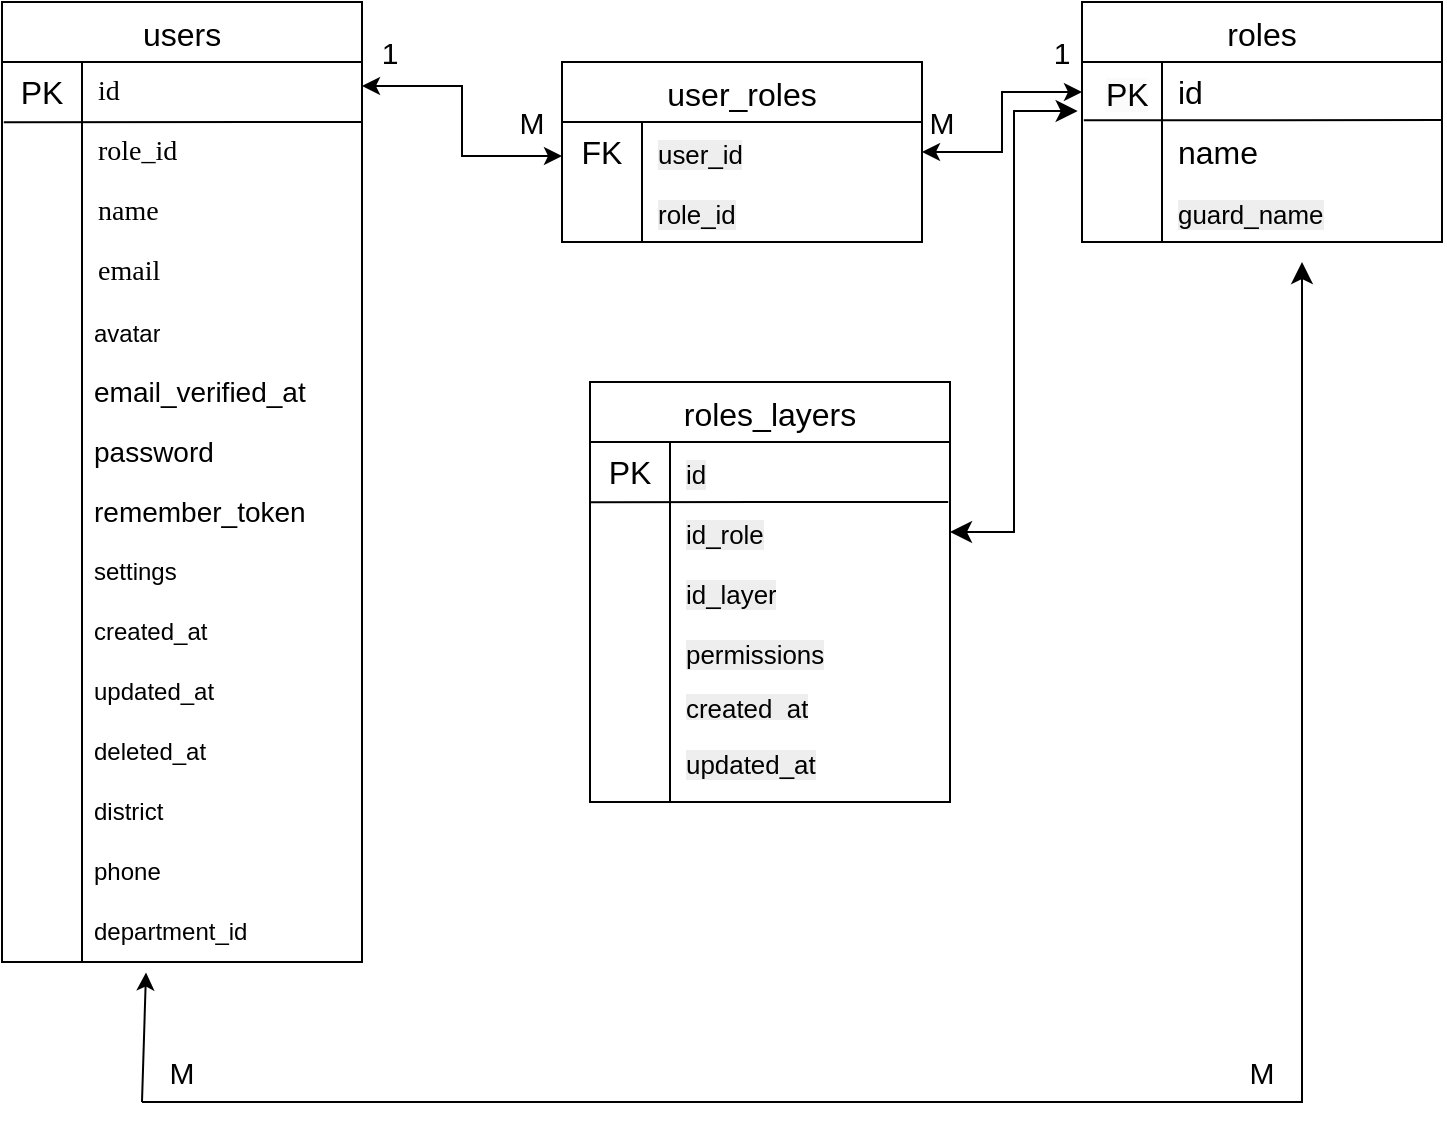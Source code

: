 <mxfile version="24.7.7">
  <diagram name="Страница — 1" id="FsbYjuPGpKGKxVO2yZ1j">
    <mxGraphModel dx="1217" dy="820" grid="1" gridSize="10" guides="1" tooltips="1" connect="1" arrows="1" fold="1" page="1" pageScale="1" pageWidth="827" pageHeight="1169" math="0" shadow="0">
      <root>
        <mxCell id="0" />
        <mxCell id="1" parent="0" />
        <mxCell id="0eS5o4qL9L04yY5VfjOq-129" value="" style="group;fontSize=14;" vertex="1" connectable="0" parent="1">
          <mxGeometry x="30" y="50" width="180" height="480" as="geometry" />
        </mxCell>
        <mxCell id="0eS5o4qL9L04yY5VfjOq-54" value="email_verified_at" style="text;strokeColor=none;fillColor=none;align=left;verticalAlign=middle;spacingLeft=4;spacingRight=4;overflow=hidden;points=[[0,0.5],[1,0.5]];portConstraint=eastwest;rotatable=0;whiteSpace=wrap;html=1;strokeWidth=1;fontSize=14;" vertex="1" parent="0eS5o4qL9L04yY5VfjOq-129">
          <mxGeometry x="40" y="180" width="140" height="30" as="geometry" />
        </mxCell>
        <mxCell id="0eS5o4qL9L04yY5VfjOq-55" value="password" style="text;strokeColor=none;fillColor=none;align=left;verticalAlign=middle;spacingLeft=4;spacingRight=4;overflow=hidden;points=[[0,0.5],[1,0.5]];portConstraint=eastwest;rotatable=0;whiteSpace=wrap;html=1;strokeWidth=1;fontSize=14;" vertex="1" parent="0eS5o4qL9L04yY5VfjOq-129">
          <mxGeometry x="40" y="210" width="140" height="30" as="geometry" />
        </mxCell>
        <mxCell id="0eS5o4qL9L04yY5VfjOq-56" value="remember_token&lt;span style=&quot;white-space: pre; font-size: 14px;&quot;&gt;&#x9;&lt;/span&gt;" style="text;strokeColor=none;fillColor=none;align=left;verticalAlign=middle;spacingLeft=4;spacingRight=4;overflow=hidden;points=[[0,0.5],[1,0.5]];portConstraint=eastwest;rotatable=0;whiteSpace=wrap;html=1;strokeWidth=1;fontSize=14;" vertex="1" parent="0eS5o4qL9L04yY5VfjOq-129">
          <mxGeometry x="40" y="240" width="140" height="30" as="geometry" />
        </mxCell>
        <mxCell id="0eS5o4qL9L04yY5VfjOq-122" value="settings&lt;span style=&quot;white-space:pre&quot;&gt;&#x9;&lt;/span&gt;" style="text;strokeColor=none;fillColor=none;align=left;verticalAlign=middle;spacingLeft=4;spacingRight=4;overflow=hidden;points=[[0,0.5],[1,0.5]];portConstraint=eastwest;rotatable=0;whiteSpace=wrap;html=1;" vertex="1" parent="0eS5o4qL9L04yY5VfjOq-129">
          <mxGeometry x="40" y="270" width="140" height="30" as="geometry" />
        </mxCell>
        <mxCell id="0eS5o4qL9L04yY5VfjOq-123" value="created_at" style="text;strokeColor=none;fillColor=none;align=left;verticalAlign=middle;spacingLeft=4;spacingRight=4;overflow=hidden;points=[[0,0.5],[1,0.5]];portConstraint=eastwest;rotatable=0;whiteSpace=wrap;html=1;" vertex="1" parent="0eS5o4qL9L04yY5VfjOq-129">
          <mxGeometry x="40" y="300" width="140" height="30" as="geometry" />
        </mxCell>
        <mxCell id="0eS5o4qL9L04yY5VfjOq-124" value="updated_at&lt;span style=&quot;white-space:pre&quot;&gt;&#x9;&lt;/span&gt;" style="text;strokeColor=none;fillColor=none;align=left;verticalAlign=middle;spacingLeft=4;spacingRight=4;overflow=hidden;points=[[0,0.5],[1,0.5]];portConstraint=eastwest;rotatable=0;whiteSpace=wrap;html=1;" vertex="1" parent="0eS5o4qL9L04yY5VfjOq-129">
          <mxGeometry x="40" y="330" width="140" height="30" as="geometry" />
        </mxCell>
        <mxCell id="0eS5o4qL9L04yY5VfjOq-125" value="deleted_at" style="text;strokeColor=none;fillColor=none;align=left;verticalAlign=middle;spacingLeft=4;spacingRight=4;overflow=hidden;points=[[0,0.5],[1,0.5]];portConstraint=eastwest;rotatable=0;whiteSpace=wrap;html=1;" vertex="1" parent="0eS5o4qL9L04yY5VfjOq-129">
          <mxGeometry x="40" y="360" width="140" height="30" as="geometry" />
        </mxCell>
        <mxCell id="0eS5o4qL9L04yY5VfjOq-126" value="district" style="text;strokeColor=none;fillColor=none;align=left;verticalAlign=middle;spacingLeft=4;spacingRight=4;overflow=hidden;points=[[0,0.5],[1,0.5]];portConstraint=eastwest;rotatable=0;whiteSpace=wrap;html=1;" vertex="1" parent="0eS5o4qL9L04yY5VfjOq-129">
          <mxGeometry x="40" y="390" width="140" height="30" as="geometry" />
        </mxCell>
        <mxCell id="0eS5o4qL9L04yY5VfjOq-127" value="phone" style="text;strokeColor=none;fillColor=none;align=left;verticalAlign=middle;spacingLeft=4;spacingRight=4;overflow=hidden;points=[[0,0.5],[1,0.5]];portConstraint=eastwest;rotatable=0;whiteSpace=wrap;html=1;" vertex="1" parent="0eS5o4qL9L04yY5VfjOq-129">
          <mxGeometry x="40" y="420" width="140" height="30" as="geometry" />
        </mxCell>
        <mxCell id="0eS5o4qL9L04yY5VfjOq-128" value="department_id" style="text;strokeColor=none;fillColor=none;align=left;verticalAlign=middle;spacingLeft=4;spacingRight=4;overflow=hidden;points=[[0,0.5],[1,0.5]];portConstraint=eastwest;rotatable=0;whiteSpace=wrap;html=1;" vertex="1" parent="0eS5o4qL9L04yY5VfjOq-129">
          <mxGeometry x="40" y="450" width="140" height="30" as="geometry" />
        </mxCell>
        <mxCell id="0eS5o4qL9L04yY5VfjOq-130" value="" style="group" vertex="1" connectable="0" parent="0eS5o4qL9L04yY5VfjOq-129">
          <mxGeometry width="180" height="480" as="geometry" />
        </mxCell>
        <mxCell id="0eS5o4qL9L04yY5VfjOq-22" value="users" style="shape=table;startSize=30;container=1;collapsible=0;childLayout=tableLayout;fixedRows=1;rowLines=0;fontStyle=0;strokeColor=default;fontSize=16;" vertex="1" parent="0eS5o4qL9L04yY5VfjOq-130">
          <mxGeometry width="180" height="480" as="geometry" />
        </mxCell>
        <mxCell id="0eS5o4qL9L04yY5VfjOq-23" value="" style="shape=tableRow;horizontal=0;startSize=0;swimlaneHead=0;swimlaneBody=0;top=0;left=0;bottom=0;right=0;collapsible=0;dropTarget=0;fillColor=none;points=[[0,0.5],[1,0.5]];portConstraint=eastwest;strokeColor=inherit;fontSize=16;" vertex="1" parent="0eS5o4qL9L04yY5VfjOq-22">
          <mxGeometry y="30" width="180" height="30" as="geometry" />
        </mxCell>
        <mxCell id="0eS5o4qL9L04yY5VfjOq-24" value="PK" style="shape=partialRectangle;html=1;whiteSpace=wrap;connectable=0;fillColor=none;top=0;left=0;bottom=0;right=0;overflow=hidden;pointerEvents=1;strokeColor=inherit;fontSize=16;" vertex="1" parent="0eS5o4qL9L04yY5VfjOq-23">
          <mxGeometry width="40" height="30" as="geometry">
            <mxRectangle width="40" height="30" as="alternateBounds" />
          </mxGeometry>
        </mxCell>
        <mxCell id="0eS5o4qL9L04yY5VfjOq-25" value="&lt;span style=&quot;font-size: 14px;&quot;&gt;id&lt;/span&gt;" style="shape=partialRectangle;html=1;whiteSpace=wrap;connectable=0;fillColor=none;top=0;left=0;bottom=0;right=0;align=left;spacingLeft=6;overflow=hidden;strokeColor=inherit;fontSize=14;strokeWidth=1;fontFamily=Times New Roman;labelBackgroundColor=none;fontStyle=0" vertex="1" parent="0eS5o4qL9L04yY5VfjOq-23">
          <mxGeometry x="40" width="140" height="30" as="geometry">
            <mxRectangle width="140" height="30" as="alternateBounds" />
          </mxGeometry>
        </mxCell>
        <mxCell id="0eS5o4qL9L04yY5VfjOq-26" value="" style="shape=tableRow;horizontal=0;startSize=0;swimlaneHead=0;swimlaneBody=0;top=0;left=0;bottom=0;right=0;collapsible=0;dropTarget=0;fillColor=none;points=[[0,0.5],[1,0.5]];portConstraint=eastwest;strokeColor=inherit;fontSize=16;" vertex="1" parent="0eS5o4qL9L04yY5VfjOq-22">
          <mxGeometry y="60" width="180" height="30" as="geometry" />
        </mxCell>
        <mxCell id="0eS5o4qL9L04yY5VfjOq-27" value="" style="shape=partialRectangle;html=1;whiteSpace=wrap;connectable=0;fillColor=none;top=0;left=0;bottom=0;right=0;overflow=hidden;strokeColor=inherit;fontSize=16;" vertex="1" parent="0eS5o4qL9L04yY5VfjOq-26">
          <mxGeometry width="40" height="30" as="geometry">
            <mxRectangle width="40" height="30" as="alternateBounds" />
          </mxGeometry>
        </mxCell>
        <mxCell id="0eS5o4qL9L04yY5VfjOq-28" value="&lt;span style=&quot;font-size: 14px;&quot;&gt;role_id&lt;/span&gt;" style="shape=partialRectangle;html=1;whiteSpace=wrap;connectable=0;fillColor=none;top=0;left=0;bottom=0;right=0;align=left;spacingLeft=6;overflow=hidden;strokeColor=inherit;fontSize=14;strokeWidth=1;fontFamily=Times New Roman;labelBackgroundColor=none;fontStyle=0" vertex="1" parent="0eS5o4qL9L04yY5VfjOq-26">
          <mxGeometry x="40" width="140" height="30" as="geometry">
            <mxRectangle width="140" height="30" as="alternateBounds" />
          </mxGeometry>
        </mxCell>
        <mxCell id="0eS5o4qL9L04yY5VfjOq-29" value="" style="shape=tableRow;horizontal=0;startSize=0;swimlaneHead=0;swimlaneBody=0;top=0;left=0;bottom=0;right=0;collapsible=0;dropTarget=0;fillColor=none;points=[[0,0.5],[1,0.5]];portConstraint=eastwest;strokeColor=inherit;fontSize=16;" vertex="1" parent="0eS5o4qL9L04yY5VfjOq-22">
          <mxGeometry y="90" width="180" height="30" as="geometry" />
        </mxCell>
        <mxCell id="0eS5o4qL9L04yY5VfjOq-30" value="" style="shape=partialRectangle;html=1;whiteSpace=wrap;connectable=0;fillColor=none;top=0;left=0;bottom=0;right=0;overflow=hidden;strokeColor=inherit;fontSize=16;" vertex="1" parent="0eS5o4qL9L04yY5VfjOq-29">
          <mxGeometry width="40" height="30" as="geometry">
            <mxRectangle width="40" height="30" as="alternateBounds" />
          </mxGeometry>
        </mxCell>
        <mxCell id="0eS5o4qL9L04yY5VfjOq-31" value="&lt;span style=&quot;font-size: 14px;&quot;&gt;name&lt;/span&gt;" style="shape=partialRectangle;html=1;whiteSpace=wrap;connectable=0;fillColor=none;top=0;left=0;bottom=0;right=0;align=left;spacingLeft=6;overflow=hidden;strokeColor=inherit;fontSize=14;strokeWidth=1;fontFamily=Times New Roman;labelBackgroundColor=none;fontStyle=0" vertex="1" parent="0eS5o4qL9L04yY5VfjOq-29">
          <mxGeometry x="40" width="140" height="30" as="geometry">
            <mxRectangle width="140" height="30" as="alternateBounds" />
          </mxGeometry>
        </mxCell>
        <mxCell id="0eS5o4qL9L04yY5VfjOq-32" value="" style="shape=tableRow;horizontal=0;startSize=0;swimlaneHead=0;swimlaneBody=0;top=0;left=0;bottom=0;right=0;collapsible=0;dropTarget=0;fillColor=none;points=[[0,0.5],[1,0.5]];portConstraint=eastwest;strokeColor=inherit;fontSize=16;" vertex="1" parent="0eS5o4qL9L04yY5VfjOq-22">
          <mxGeometry y="120" width="180" height="30" as="geometry" />
        </mxCell>
        <mxCell id="0eS5o4qL9L04yY5VfjOq-33" value="" style="shape=partialRectangle;html=1;whiteSpace=wrap;connectable=0;fillColor=none;top=0;left=0;bottom=0;right=0;overflow=hidden;pointerEvents=1;strokeColor=inherit;fontSize=16;" vertex="1" parent="0eS5o4qL9L04yY5VfjOq-32">
          <mxGeometry width="40" height="30" as="geometry">
            <mxRectangle width="40" height="30" as="alternateBounds" />
          </mxGeometry>
        </mxCell>
        <mxCell id="0eS5o4qL9L04yY5VfjOq-34" value="&lt;span style=&quot;font-size: 14px;&quot;&gt;email&lt;/span&gt;" style="shape=partialRectangle;html=1;whiteSpace=wrap;connectable=0;fillColor=none;top=0;left=0;bottom=0;right=0;align=left;spacingLeft=6;overflow=hidden;strokeColor=inherit;fontSize=14;strokeWidth=1;fontFamily=Times New Roman;labelBackgroundColor=none;fontStyle=0" vertex="1" parent="0eS5o4qL9L04yY5VfjOq-32">
          <mxGeometry x="40" width="140" height="30" as="geometry">
            <mxRectangle width="140" height="30" as="alternateBounds" />
          </mxGeometry>
        </mxCell>
        <mxCell id="0eS5o4qL9L04yY5VfjOq-35" value="" style="shape=tableRow;horizontal=0;startSize=0;swimlaneHead=0;swimlaneBody=0;top=0;left=0;bottom=0;right=0;collapsible=0;dropTarget=0;fillColor=none;points=[[0,0.5],[1,0.5]];portConstraint=eastwest;strokeColor=inherit;fontSize=16;" vertex="1" parent="0eS5o4qL9L04yY5VfjOq-22">
          <mxGeometry y="150" width="180" height="30" as="geometry" />
        </mxCell>
        <mxCell id="0eS5o4qL9L04yY5VfjOq-36" value="" style="shape=partialRectangle;html=1;whiteSpace=wrap;connectable=0;fillColor=none;top=0;left=0;bottom=0;right=0;overflow=hidden;strokeColor=inherit;fontSize=16;" vertex="1" parent="0eS5o4qL9L04yY5VfjOq-35">
          <mxGeometry width="40" height="30" as="geometry">
            <mxRectangle width="40" height="30" as="alternateBounds" />
          </mxGeometry>
        </mxCell>
        <mxCell id="0eS5o4qL9L04yY5VfjOq-37" value="" style="shape=partialRectangle;html=1;whiteSpace=wrap;connectable=0;fillColor=none;top=0;left=0;bottom=0;right=0;align=left;spacingLeft=6;overflow=hidden;strokeColor=inherit;fontSize=14;fontFamily=Times New Roman;labelBackgroundColor=none;fontStyle=0" vertex="1" parent="0eS5o4qL9L04yY5VfjOq-35">
          <mxGeometry x="40" width="140" height="30" as="geometry">
            <mxRectangle width="140" height="30" as="alternateBounds" />
          </mxGeometry>
        </mxCell>
        <mxCell id="0eS5o4qL9L04yY5VfjOq-38" value="" style="shape=tableRow;horizontal=0;startSize=0;swimlaneHead=0;swimlaneBody=0;top=0;left=0;bottom=0;right=0;collapsible=0;dropTarget=0;fillColor=none;points=[[0,0.5],[1,0.5]];portConstraint=eastwest;strokeColor=inherit;fontSize=12;" vertex="1" parent="0eS5o4qL9L04yY5VfjOq-22">
          <mxGeometry y="180" width="180" height="30" as="geometry" />
        </mxCell>
        <mxCell id="0eS5o4qL9L04yY5VfjOq-39" value="" style="shape=partialRectangle;html=1;whiteSpace=wrap;connectable=0;fillColor=none;top=0;left=0;bottom=0;right=0;overflow=hidden;strokeColor=inherit;fontSize=16;" vertex="1" parent="0eS5o4qL9L04yY5VfjOq-38">
          <mxGeometry width="40" height="30" as="geometry">
            <mxRectangle width="40" height="30" as="alternateBounds" />
          </mxGeometry>
        </mxCell>
        <mxCell id="0eS5o4qL9L04yY5VfjOq-40" value="" style="shape=partialRectangle;html=1;whiteSpace=wrap;connectable=0;fillColor=none;top=0;left=0;bottom=0;right=0;align=left;spacingLeft=6;overflow=hidden;strokeColor=inherit;fontSize=12;fontFamily=Times New Roman;labelBackgroundColor=none;fontStyle=0" vertex="1" parent="0eS5o4qL9L04yY5VfjOq-38">
          <mxGeometry x="40" width="140" height="30" as="geometry">
            <mxRectangle width="140" height="30" as="alternateBounds" />
          </mxGeometry>
        </mxCell>
        <mxCell id="0eS5o4qL9L04yY5VfjOq-41" value="" style="shape=tableRow;horizontal=0;startSize=0;swimlaneHead=0;swimlaneBody=0;top=0;left=0;bottom=0;right=0;collapsible=0;dropTarget=0;fillColor=none;points=[[0,0.5],[1,0.5]];portConstraint=eastwest;strokeColor=inherit;fontSize=16;" vertex="1" parent="0eS5o4qL9L04yY5VfjOq-22">
          <mxGeometry y="210" width="180" height="30" as="geometry" />
        </mxCell>
        <mxCell id="0eS5o4qL9L04yY5VfjOq-42" value="" style="shape=partialRectangle;html=1;whiteSpace=wrap;connectable=0;fillColor=none;top=0;left=0;bottom=0;right=0;overflow=hidden;pointerEvents=1;strokeColor=inherit;fontSize=16;" vertex="1" parent="0eS5o4qL9L04yY5VfjOq-41">
          <mxGeometry width="40" height="30" as="geometry">
            <mxRectangle width="40" height="30" as="alternateBounds" />
          </mxGeometry>
        </mxCell>
        <mxCell id="0eS5o4qL9L04yY5VfjOq-43" value="" style="shape=partialRectangle;html=1;whiteSpace=wrap;connectable=0;fillColor=none;top=0;left=0;bottom=0;right=0;align=left;spacingLeft=6;overflow=hidden;strokeColor=inherit;fontSize=12;fontFamily=Times New Roman;labelBackgroundColor=none;fontStyle=0" vertex="1" parent="0eS5o4qL9L04yY5VfjOq-41">
          <mxGeometry x="40" width="140" height="30" as="geometry">
            <mxRectangle width="140" height="30" as="alternateBounds" />
          </mxGeometry>
        </mxCell>
        <mxCell id="0eS5o4qL9L04yY5VfjOq-44" value="" style="shape=tableRow;horizontal=0;startSize=0;swimlaneHead=0;swimlaneBody=0;top=0;left=0;bottom=0;right=0;collapsible=0;dropTarget=0;fillColor=none;points=[[0,0.5],[1,0.5]];portConstraint=eastwest;strokeColor=inherit;fontSize=12;" vertex="1" parent="0eS5o4qL9L04yY5VfjOq-22">
          <mxGeometry y="240" width="180" height="30" as="geometry" />
        </mxCell>
        <mxCell id="0eS5o4qL9L04yY5VfjOq-45" value="" style="shape=partialRectangle;html=1;whiteSpace=wrap;connectable=0;fillColor=none;top=0;left=0;bottom=0;right=0;overflow=hidden;strokeColor=inherit;fontSize=16;" vertex="1" parent="0eS5o4qL9L04yY5VfjOq-44">
          <mxGeometry width="40" height="30" as="geometry">
            <mxRectangle width="40" height="30" as="alternateBounds" />
          </mxGeometry>
        </mxCell>
        <mxCell id="0eS5o4qL9L04yY5VfjOq-46" value="" style="shape=partialRectangle;html=1;whiteSpace=wrap;connectable=0;fillColor=none;top=0;left=0;bottom=0;right=0;align=left;spacingLeft=6;overflow=hidden;strokeColor=inherit;fontSize=12;fontFamily=Times New Roman;labelBackgroundColor=none;fontStyle=0" vertex="1" parent="0eS5o4qL9L04yY5VfjOq-44">
          <mxGeometry x="40" width="140" height="30" as="geometry">
            <mxRectangle width="140" height="30" as="alternateBounds" />
          </mxGeometry>
        </mxCell>
        <mxCell id="0eS5o4qL9L04yY5VfjOq-47" value="" style="shape=tableRow;horizontal=0;startSize=0;swimlaneHead=0;swimlaneBody=0;top=0;left=0;bottom=0;right=0;collapsible=0;dropTarget=0;fillColor=none;points=[[0,0.5],[1,0.5]];portConstraint=eastwest;strokeColor=inherit;fontSize=16;" vertex="1" parent="0eS5o4qL9L04yY5VfjOq-22">
          <mxGeometry y="270" width="180" height="30" as="geometry" />
        </mxCell>
        <mxCell id="0eS5o4qL9L04yY5VfjOq-48" value="" style="shape=partialRectangle;html=1;whiteSpace=wrap;connectable=0;fillColor=none;top=0;left=0;bottom=0;right=0;overflow=hidden;strokeColor=inherit;fontSize=16;" vertex="1" parent="0eS5o4qL9L04yY5VfjOq-47">
          <mxGeometry width="40" height="30" as="geometry">
            <mxRectangle width="40" height="30" as="alternateBounds" />
          </mxGeometry>
        </mxCell>
        <mxCell id="0eS5o4qL9L04yY5VfjOq-49" value="" style="shape=partialRectangle;html=1;whiteSpace=wrap;connectable=0;fillColor=none;top=0;left=0;bottom=0;right=0;align=left;spacingLeft=6;overflow=hidden;strokeColor=inherit;fontSize=14;fontFamily=Times New Roman;labelBackgroundColor=none;fontStyle=0;horizontal=1;" vertex="1" parent="0eS5o4qL9L04yY5VfjOq-47">
          <mxGeometry x="40" width="140" height="30" as="geometry">
            <mxRectangle width="140" height="30" as="alternateBounds" />
          </mxGeometry>
        </mxCell>
        <mxCell id="0eS5o4qL9L04yY5VfjOq-94" value="" style="shape=tableRow;horizontal=0;startSize=0;swimlaneHead=0;swimlaneBody=0;top=0;left=0;bottom=0;right=0;collapsible=0;dropTarget=0;fillColor=none;points=[[0,0.5],[1,0.5]];portConstraint=eastwest;strokeColor=inherit;fontSize=16;" vertex="1" parent="0eS5o4qL9L04yY5VfjOq-22">
          <mxGeometry y="300" width="180" height="30" as="geometry" />
        </mxCell>
        <mxCell id="0eS5o4qL9L04yY5VfjOq-95" value="" style="shape=partialRectangle;html=1;whiteSpace=wrap;connectable=0;fillColor=none;top=0;left=0;bottom=0;right=0;overflow=hidden;strokeColor=inherit;fontSize=16;" vertex="1" parent="0eS5o4qL9L04yY5VfjOq-94">
          <mxGeometry width="40" height="30" as="geometry">
            <mxRectangle width="40" height="30" as="alternateBounds" />
          </mxGeometry>
        </mxCell>
        <mxCell id="0eS5o4qL9L04yY5VfjOq-96" value="" style="shape=partialRectangle;html=1;whiteSpace=wrap;connectable=0;fillColor=none;top=0;left=0;bottom=0;right=0;align=left;spacingLeft=6;overflow=hidden;strokeColor=inherit;fontSize=14;fontFamily=Times New Roman;labelBackgroundColor=none;fontStyle=0;horizontal=1;" vertex="1" parent="0eS5o4qL9L04yY5VfjOq-94">
          <mxGeometry x="40" width="140" height="30" as="geometry">
            <mxRectangle width="140" height="30" as="alternateBounds" />
          </mxGeometry>
        </mxCell>
        <mxCell id="0eS5o4qL9L04yY5VfjOq-98" value="" style="shape=tableRow;horizontal=0;startSize=0;swimlaneHead=0;swimlaneBody=0;top=0;left=0;bottom=0;right=0;collapsible=0;dropTarget=0;fillColor=none;points=[[0,0.5],[1,0.5]];portConstraint=eastwest;strokeColor=inherit;fontSize=16;" vertex="1" parent="0eS5o4qL9L04yY5VfjOq-22">
          <mxGeometry y="330" width="180" height="30" as="geometry" />
        </mxCell>
        <mxCell id="0eS5o4qL9L04yY5VfjOq-99" value="" style="shape=partialRectangle;html=1;whiteSpace=wrap;connectable=0;fillColor=none;top=0;left=0;bottom=0;right=0;overflow=hidden;strokeColor=inherit;fontSize=16;" vertex="1" parent="0eS5o4qL9L04yY5VfjOq-98">
          <mxGeometry width="40" height="30" as="geometry">
            <mxRectangle width="40" height="30" as="alternateBounds" />
          </mxGeometry>
        </mxCell>
        <mxCell id="0eS5o4qL9L04yY5VfjOq-100" value="" style="shape=partialRectangle;html=1;whiteSpace=wrap;connectable=0;fillColor=none;top=0;left=0;bottom=0;right=0;align=left;spacingLeft=6;overflow=hidden;strokeColor=inherit;fontSize=14;fontFamily=Times New Roman;labelBackgroundColor=none;fontStyle=0;horizontal=1;" vertex="1" parent="0eS5o4qL9L04yY5VfjOq-98">
          <mxGeometry x="40" width="140" height="30" as="geometry">
            <mxRectangle width="140" height="30" as="alternateBounds" />
          </mxGeometry>
        </mxCell>
        <mxCell id="0eS5o4qL9L04yY5VfjOq-102" value="" style="shape=tableRow;horizontal=0;startSize=0;swimlaneHead=0;swimlaneBody=0;top=0;left=0;bottom=0;right=0;collapsible=0;dropTarget=0;fillColor=none;points=[[0,0.5],[1,0.5]];portConstraint=eastwest;strokeColor=inherit;fontSize=16;" vertex="1" parent="0eS5o4qL9L04yY5VfjOq-22">
          <mxGeometry y="360" width="180" height="30" as="geometry" />
        </mxCell>
        <mxCell id="0eS5o4qL9L04yY5VfjOq-103" value="" style="shape=partialRectangle;html=1;whiteSpace=wrap;connectable=0;fillColor=none;top=0;left=0;bottom=0;right=0;overflow=hidden;strokeColor=inherit;fontSize=16;" vertex="1" parent="0eS5o4qL9L04yY5VfjOq-102">
          <mxGeometry width="40" height="30" as="geometry">
            <mxRectangle width="40" height="30" as="alternateBounds" />
          </mxGeometry>
        </mxCell>
        <mxCell id="0eS5o4qL9L04yY5VfjOq-104" value="" style="shape=partialRectangle;html=1;whiteSpace=wrap;connectable=0;fillColor=none;top=0;left=0;bottom=0;right=0;align=left;spacingLeft=6;overflow=hidden;strokeColor=inherit;fontSize=14;fontFamily=Times New Roman;labelBackgroundColor=none;fontStyle=0;horizontal=1;" vertex="1" parent="0eS5o4qL9L04yY5VfjOq-102">
          <mxGeometry x="40" width="140" height="30" as="geometry">
            <mxRectangle width="140" height="30" as="alternateBounds" />
          </mxGeometry>
        </mxCell>
        <mxCell id="0eS5o4qL9L04yY5VfjOq-106" value="" style="shape=tableRow;horizontal=0;startSize=0;swimlaneHead=0;swimlaneBody=0;top=0;left=0;bottom=0;right=0;collapsible=0;dropTarget=0;fillColor=none;points=[[0,0.5],[1,0.5]];portConstraint=eastwest;strokeColor=inherit;fontSize=16;" vertex="1" parent="0eS5o4qL9L04yY5VfjOq-22">
          <mxGeometry y="390" width="180" height="30" as="geometry" />
        </mxCell>
        <mxCell id="0eS5o4qL9L04yY5VfjOq-107" value="" style="shape=partialRectangle;html=1;whiteSpace=wrap;connectable=0;fillColor=none;top=0;left=0;bottom=0;right=0;overflow=hidden;strokeColor=inherit;fontSize=16;" vertex="1" parent="0eS5o4qL9L04yY5VfjOq-106">
          <mxGeometry width="40" height="30" as="geometry">
            <mxRectangle width="40" height="30" as="alternateBounds" />
          </mxGeometry>
        </mxCell>
        <mxCell id="0eS5o4qL9L04yY5VfjOq-108" value="" style="shape=partialRectangle;html=1;whiteSpace=wrap;connectable=0;fillColor=none;top=0;left=0;bottom=0;right=0;align=left;spacingLeft=6;overflow=hidden;strokeColor=inherit;fontSize=14;fontFamily=Times New Roman;labelBackgroundColor=none;fontStyle=0;horizontal=1;" vertex="1" parent="0eS5o4qL9L04yY5VfjOq-106">
          <mxGeometry x="40" width="140" height="30" as="geometry">
            <mxRectangle width="140" height="30" as="alternateBounds" />
          </mxGeometry>
        </mxCell>
        <mxCell id="0eS5o4qL9L04yY5VfjOq-110" value="" style="shape=tableRow;horizontal=0;startSize=0;swimlaneHead=0;swimlaneBody=0;top=0;left=0;bottom=0;right=0;collapsible=0;dropTarget=0;fillColor=none;points=[[0,0.5],[1,0.5]];portConstraint=eastwest;strokeColor=inherit;fontSize=16;" vertex="1" parent="0eS5o4qL9L04yY5VfjOq-22">
          <mxGeometry y="420" width="180" height="30" as="geometry" />
        </mxCell>
        <mxCell id="0eS5o4qL9L04yY5VfjOq-111" value="" style="shape=partialRectangle;html=1;whiteSpace=wrap;connectable=0;fillColor=none;top=0;left=0;bottom=0;right=0;overflow=hidden;strokeColor=inherit;fontSize=16;" vertex="1" parent="0eS5o4qL9L04yY5VfjOq-110">
          <mxGeometry width="40" height="30" as="geometry">
            <mxRectangle width="40" height="30" as="alternateBounds" />
          </mxGeometry>
        </mxCell>
        <mxCell id="0eS5o4qL9L04yY5VfjOq-112" value="" style="shape=partialRectangle;html=1;whiteSpace=wrap;connectable=0;fillColor=none;top=0;left=0;bottom=0;right=0;align=left;spacingLeft=6;overflow=hidden;strokeColor=inherit;fontSize=14;fontFamily=Times New Roman;labelBackgroundColor=none;fontStyle=0;horizontal=1;" vertex="1" parent="0eS5o4qL9L04yY5VfjOq-110">
          <mxGeometry x="40" width="140" height="30" as="geometry">
            <mxRectangle width="140" height="30" as="alternateBounds" />
          </mxGeometry>
        </mxCell>
        <mxCell id="0eS5o4qL9L04yY5VfjOq-114" value="" style="shape=tableRow;horizontal=0;startSize=0;swimlaneHead=0;swimlaneBody=0;top=0;left=0;bottom=0;right=0;collapsible=0;dropTarget=0;fillColor=none;points=[[0,0.5],[1,0.5]];portConstraint=eastwest;strokeColor=inherit;fontSize=16;" vertex="1" parent="0eS5o4qL9L04yY5VfjOq-22">
          <mxGeometry y="450" width="180" height="30" as="geometry" />
        </mxCell>
        <mxCell id="0eS5o4qL9L04yY5VfjOq-115" value="" style="shape=partialRectangle;html=1;whiteSpace=wrap;connectable=0;fillColor=none;top=0;left=0;bottom=0;right=0;overflow=hidden;strokeColor=inherit;fontSize=16;" vertex="1" parent="0eS5o4qL9L04yY5VfjOq-114">
          <mxGeometry width="40" height="30" as="geometry">
            <mxRectangle width="40" height="30" as="alternateBounds" />
          </mxGeometry>
        </mxCell>
        <mxCell id="0eS5o4qL9L04yY5VfjOq-116" value="" style="shape=partialRectangle;html=1;whiteSpace=wrap;connectable=0;fillColor=none;top=0;left=0;bottom=0;right=0;align=left;spacingLeft=6;overflow=hidden;strokeColor=inherit;fontSize=14;fontFamily=Times New Roman;labelBackgroundColor=none;fontStyle=0;horizontal=1;" vertex="1" parent="0eS5o4qL9L04yY5VfjOq-114">
          <mxGeometry x="40" width="140" height="30" as="geometry">
            <mxRectangle width="140" height="30" as="alternateBounds" />
          </mxGeometry>
        </mxCell>
        <mxCell id="0eS5o4qL9L04yY5VfjOq-53" value="&lt;font style=&quot;font-size: 12px;&quot;&gt;avatar&lt;/font&gt;" style="text;strokeColor=none;fillColor=none;align=left;verticalAlign=middle;spacingLeft=4;spacingRight=4;overflow=hidden;points=[[0,0.5],[1,0.5]];portConstraint=eastwest;rotatable=0;whiteSpace=wrap;html=1;strokeWidth=1;fontSize=14;" vertex="1" parent="0eS5o4qL9L04yY5VfjOq-130">
          <mxGeometry x="40" y="150" width="140" height="30" as="geometry" />
        </mxCell>
        <mxCell id="0eS5o4qL9L04yY5VfjOq-156" value="" style="endArrow=none;html=1;rounded=0;exitX=0.005;exitY=0.103;exitDx=0;exitDy=0;exitPerimeter=0;" edge="1" parent="0eS5o4qL9L04yY5VfjOq-130">
          <mxGeometry width="50" height="50" relative="1" as="geometry">
            <mxPoint x="0.9" y="60.09" as="sourcePoint" />
            <mxPoint x="180" y="60" as="targetPoint" />
          </mxGeometry>
        </mxCell>
        <mxCell id="0eS5o4qL9L04yY5VfjOq-131" value="user_roles" style="shape=table;startSize=30;container=1;collapsible=0;childLayout=tableLayout;fixedRows=1;rowLines=0;fontStyle=0;strokeColor=default;fontSize=16;" vertex="1" parent="1">
          <mxGeometry x="310" y="80" width="180" height="90" as="geometry" />
        </mxCell>
        <mxCell id="0eS5o4qL9L04yY5VfjOq-132" value="" style="shape=tableRow;horizontal=0;startSize=0;swimlaneHead=0;swimlaneBody=0;top=0;left=0;bottom=0;right=0;collapsible=0;dropTarget=0;fillColor=none;points=[[0,0.5],[1,0.5]];portConstraint=eastwest;strokeColor=inherit;fontSize=16;" vertex="1" parent="0eS5o4qL9L04yY5VfjOq-131">
          <mxGeometry y="30" width="180" height="30" as="geometry" />
        </mxCell>
        <mxCell id="0eS5o4qL9L04yY5VfjOq-133" value="FK" style="shape=partialRectangle;html=1;whiteSpace=wrap;connectable=0;fillColor=none;top=0;left=0;bottom=0;right=0;overflow=hidden;pointerEvents=1;strokeColor=inherit;fontSize=16;" vertex="1" parent="0eS5o4qL9L04yY5VfjOq-132">
          <mxGeometry width="40" height="30" as="geometry">
            <mxRectangle width="40" height="30" as="alternateBounds" />
          </mxGeometry>
        </mxCell>
        <mxCell id="0eS5o4qL9L04yY5VfjOq-134" value="&lt;span style=&quot;font-family: Verdana, Arial, Helvetica, sans-serif; font-size: 12.96px; white-space: pre; background-color: rgb(238, 238, 238);&quot;&gt;user_id&lt;/span&gt;" style="shape=partialRectangle;html=1;whiteSpace=wrap;connectable=0;fillColor=none;top=0;left=0;bottom=0;right=0;align=left;spacingLeft=6;overflow=hidden;strokeColor=inherit;fontSize=16;" vertex="1" parent="0eS5o4qL9L04yY5VfjOq-132">
          <mxGeometry x="40" width="140" height="30" as="geometry">
            <mxRectangle width="140" height="30" as="alternateBounds" />
          </mxGeometry>
        </mxCell>
        <mxCell id="0eS5o4qL9L04yY5VfjOq-135" value="" style="shape=tableRow;horizontal=0;startSize=0;swimlaneHead=0;swimlaneBody=0;top=0;left=0;bottom=0;right=0;collapsible=0;dropTarget=0;fillColor=none;points=[[0,0.5],[1,0.5]];portConstraint=eastwest;strokeColor=inherit;fontSize=16;" vertex="1" parent="0eS5o4qL9L04yY5VfjOq-131">
          <mxGeometry y="60" width="180" height="30" as="geometry" />
        </mxCell>
        <mxCell id="0eS5o4qL9L04yY5VfjOq-136" value="" style="shape=partialRectangle;html=1;whiteSpace=wrap;connectable=0;fillColor=none;top=0;left=0;bottom=0;right=0;overflow=hidden;strokeColor=inherit;fontSize=16;" vertex="1" parent="0eS5o4qL9L04yY5VfjOq-135">
          <mxGeometry width="40" height="30" as="geometry">
            <mxRectangle width="40" height="30" as="alternateBounds" />
          </mxGeometry>
        </mxCell>
        <mxCell id="0eS5o4qL9L04yY5VfjOq-137" value="&lt;span style=&quot;font-family: Verdana, Arial, Helvetica, sans-serif; font-size: 12.96px; white-space: pre; background-color: rgb(238, 238, 238);&quot;&gt;role_id&lt;/span&gt;" style="shape=partialRectangle;html=1;whiteSpace=wrap;connectable=0;fillColor=none;top=0;left=0;bottom=0;right=0;align=left;spacingLeft=6;overflow=hidden;strokeColor=inherit;fontSize=16;" vertex="1" parent="0eS5o4qL9L04yY5VfjOq-135">
          <mxGeometry x="40" width="140" height="30" as="geometry">
            <mxRectangle width="140" height="30" as="alternateBounds" />
          </mxGeometry>
        </mxCell>
        <mxCell id="0eS5o4qL9L04yY5VfjOq-142" value="roles" style="shape=table;startSize=30;container=1;collapsible=0;childLayout=tableLayout;fixedRows=1;rowLines=0;fontStyle=0;strokeColor=default;fontSize=16;" vertex="1" parent="1">
          <mxGeometry x="570" y="50" width="180" height="120" as="geometry" />
        </mxCell>
        <mxCell id="0eS5o4qL9L04yY5VfjOq-143" value="" style="shape=tableRow;horizontal=0;startSize=0;swimlaneHead=0;swimlaneBody=0;top=0;left=0;bottom=0;right=0;collapsible=0;dropTarget=0;fillColor=none;points=[[0,0.5],[1,0.5]];portConstraint=eastwest;strokeColor=inherit;fontSize=16;" vertex="1" parent="0eS5o4qL9L04yY5VfjOq-142">
          <mxGeometry y="30" width="180" height="30" as="geometry" />
        </mxCell>
        <mxCell id="0eS5o4qL9L04yY5VfjOq-144" value="" style="shape=partialRectangle;html=1;whiteSpace=wrap;connectable=0;fillColor=none;top=0;left=0;bottom=0;right=0;overflow=hidden;pointerEvents=1;strokeColor=inherit;fontSize=16;" vertex="1" parent="0eS5o4qL9L04yY5VfjOq-143">
          <mxGeometry width="40" height="30" as="geometry">
            <mxRectangle width="40" height="30" as="alternateBounds" />
          </mxGeometry>
        </mxCell>
        <mxCell id="0eS5o4qL9L04yY5VfjOq-145" value="id" style="shape=partialRectangle;html=1;whiteSpace=wrap;connectable=0;fillColor=none;top=0;left=0;bottom=0;right=0;align=left;spacingLeft=6;overflow=hidden;strokeColor=inherit;fontSize=16;fontStyle=0" vertex="1" parent="0eS5o4qL9L04yY5VfjOq-143">
          <mxGeometry x="40" width="140" height="30" as="geometry">
            <mxRectangle width="140" height="30" as="alternateBounds" />
          </mxGeometry>
        </mxCell>
        <mxCell id="0eS5o4qL9L04yY5VfjOq-146" value="" style="shape=tableRow;horizontal=0;startSize=0;swimlaneHead=0;swimlaneBody=0;top=0;left=0;bottom=0;right=0;collapsible=0;dropTarget=0;fillColor=none;points=[[0,0.5],[1,0.5]];portConstraint=eastwest;strokeColor=inherit;fontSize=16;" vertex="1" parent="0eS5o4qL9L04yY5VfjOq-142">
          <mxGeometry y="60" width="180" height="30" as="geometry" />
        </mxCell>
        <mxCell id="0eS5o4qL9L04yY5VfjOq-147" value="" style="shape=partialRectangle;html=1;whiteSpace=wrap;connectable=0;fillColor=none;top=0;left=0;bottom=0;right=0;overflow=hidden;strokeColor=inherit;fontSize=16;" vertex="1" parent="0eS5o4qL9L04yY5VfjOq-146">
          <mxGeometry width="40" height="30" as="geometry">
            <mxRectangle width="40" height="30" as="alternateBounds" />
          </mxGeometry>
        </mxCell>
        <mxCell id="0eS5o4qL9L04yY5VfjOq-148" value="name" style="shape=partialRectangle;html=1;whiteSpace=wrap;connectable=0;fillColor=none;top=0;left=0;bottom=0;right=0;align=left;spacingLeft=6;overflow=hidden;strokeColor=inherit;fontSize=16;fontStyle=0" vertex="1" parent="0eS5o4qL9L04yY5VfjOq-146">
          <mxGeometry x="40" width="140" height="30" as="geometry">
            <mxRectangle width="140" height="30" as="alternateBounds" />
          </mxGeometry>
        </mxCell>
        <mxCell id="0eS5o4qL9L04yY5VfjOq-149" value="" style="shape=tableRow;horizontal=0;startSize=0;swimlaneHead=0;swimlaneBody=0;top=0;left=0;bottom=0;right=0;collapsible=0;dropTarget=0;fillColor=none;points=[[0,0.5],[1,0.5]];portConstraint=eastwest;strokeColor=inherit;fontSize=16;" vertex="1" parent="0eS5o4qL9L04yY5VfjOq-142">
          <mxGeometry y="90" width="180" height="30" as="geometry" />
        </mxCell>
        <mxCell id="0eS5o4qL9L04yY5VfjOq-150" value="" style="shape=partialRectangle;html=1;whiteSpace=wrap;connectable=0;fillColor=none;top=0;left=0;bottom=0;right=0;overflow=hidden;strokeColor=inherit;fontSize=16;" vertex="1" parent="0eS5o4qL9L04yY5VfjOq-149">
          <mxGeometry width="40" height="30" as="geometry">
            <mxRectangle width="40" height="30" as="alternateBounds" />
          </mxGeometry>
        </mxCell>
        <mxCell id="0eS5o4qL9L04yY5VfjOq-151" value="&lt;span style=&quot;font-family: Verdana, Arial, Helvetica, sans-serif; font-size: 12.96px; white-space: pre; background-color: rgb(238, 238, 238);&quot;&gt;guard_name&lt;/span&gt;" style="shape=partialRectangle;html=1;whiteSpace=wrap;connectable=0;fillColor=none;top=0;left=0;bottom=0;right=0;align=left;spacingLeft=6;overflow=hidden;strokeColor=inherit;fontSize=16;" vertex="1" parent="0eS5o4qL9L04yY5VfjOq-149">
          <mxGeometry x="40" width="140" height="30" as="geometry">
            <mxRectangle width="140" height="30" as="alternateBounds" />
          </mxGeometry>
        </mxCell>
        <mxCell id="0eS5o4qL9L04yY5VfjOq-160" value="" style="endArrow=none;html=1;rounded=0;exitX=0.005;exitY=0.103;exitDx=0;exitDy=0;exitPerimeter=0;" edge="1" parent="1">
          <mxGeometry width="50" height="50" relative="1" as="geometry">
            <mxPoint x="570.9" y="109.14" as="sourcePoint" />
            <mxPoint x="750" y="109.05" as="targetPoint" />
          </mxGeometry>
        </mxCell>
        <mxCell id="0eS5o4qL9L04yY5VfjOq-161" value="&lt;span style=&quot;color: rgb(0, 0, 0); font-family: Helvetica; font-size: 16px; font-style: normal; font-variant-ligatures: normal; font-variant-caps: normal; font-weight: 400; letter-spacing: normal; orphans: 2; text-align: center; text-indent: 0px; text-transform: none; widows: 2; word-spacing: 0px; -webkit-text-stroke-width: 0px; white-space: normal; background-color: rgb(251, 251, 251); text-decoration-thickness: initial; text-decoration-style: initial; text-decoration-color: initial; display: inline !important; float: none;&quot;&gt;PK&lt;/span&gt;" style="text;whiteSpace=wrap;html=1;" vertex="1" parent="1">
          <mxGeometry x="580" y="80" width="50" height="40" as="geometry" />
        </mxCell>
        <mxCell id="0eS5o4qL9L04yY5VfjOq-166" value="" style="endArrow=classic;startArrow=classic;html=1;rounded=0;edgeStyle=elbowEdgeStyle;exitX=1;exitY=0.5;exitDx=0;exitDy=0;" edge="1" parent="1">
          <mxGeometry width="50" height="50" relative="1" as="geometry">
            <mxPoint x="210" y="92" as="sourcePoint" />
            <mxPoint x="310" y="127" as="targetPoint" />
          </mxGeometry>
        </mxCell>
        <mxCell id="0eS5o4qL9L04yY5VfjOq-167" value="" style="endArrow=classic;startArrow=classic;html=1;rounded=0;edgeStyle=elbowEdgeStyle;exitX=1;exitY=0.5;exitDx=0;exitDy=0;entryX=0;entryY=0.5;entryDx=0;entryDy=0;" edge="1" parent="1" target="0eS5o4qL9L04yY5VfjOq-143">
          <mxGeometry width="50" height="50" relative="1" as="geometry">
            <mxPoint x="490" y="125" as="sourcePoint" />
            <mxPoint x="590" y="160" as="targetPoint" />
          </mxGeometry>
        </mxCell>
        <mxCell id="0eS5o4qL9L04yY5VfjOq-170" value="" style="edgeStyle=segmentEdgeStyle;endArrow=classic;html=1;curved=0;rounded=0;endSize=8;startSize=8;" edge="1" parent="1">
          <mxGeometry width="50" height="50" relative="1" as="geometry">
            <mxPoint x="100" y="600" as="sourcePoint" />
            <mxPoint x="680" y="180" as="targetPoint" />
            <Array as="points">
              <mxPoint x="680" y="600" />
            </Array>
          </mxGeometry>
        </mxCell>
        <mxCell id="0eS5o4qL9L04yY5VfjOq-171" value="" style="endArrow=classic;html=1;rounded=0;entryX=0.4;entryY=1.175;entryDx=0;entryDy=0;entryPerimeter=0;" edge="1" parent="1" target="0eS5o4qL9L04yY5VfjOq-114">
          <mxGeometry width="50" height="50" relative="1" as="geometry">
            <mxPoint x="100" y="600" as="sourcePoint" />
            <mxPoint x="104.52" y="531.5" as="targetPoint" />
          </mxGeometry>
        </mxCell>
        <mxCell id="0eS5o4qL9L04yY5VfjOq-172" value="&lt;font style=&quot;font-size: 15px;&quot;&gt;1&lt;/font&gt;" style="text;html=1;align=center;verticalAlign=middle;whiteSpace=wrap;rounded=0;strokeWidth=7;" vertex="1" parent="1">
          <mxGeometry x="194" y="60" width="60" height="30" as="geometry" />
        </mxCell>
        <mxCell id="0eS5o4qL9L04yY5VfjOq-173" value="&lt;font style=&quot;font-size: 15px;&quot;&gt;М&lt;/font&gt;" style="text;html=1;align=center;verticalAlign=middle;whiteSpace=wrap;rounded=0;strokeWidth=7;" vertex="1" parent="1">
          <mxGeometry x="265" y="95" width="60" height="30" as="geometry" />
        </mxCell>
        <mxCell id="0eS5o4qL9L04yY5VfjOq-174" value="&lt;font style=&quot;font-size: 15px;&quot;&gt;М&lt;/font&gt;" style="text;html=1;align=center;verticalAlign=middle;whiteSpace=wrap;rounded=0;strokeWidth=7;" vertex="1" parent="1">
          <mxGeometry x="470" y="95" width="60" height="30" as="geometry" />
        </mxCell>
        <mxCell id="0eS5o4qL9L04yY5VfjOq-175" value="&lt;font style=&quot;font-size: 15px;&quot;&gt;1&lt;/font&gt;" style="text;html=1;align=center;verticalAlign=middle;whiteSpace=wrap;rounded=0;strokeWidth=7;" vertex="1" parent="1">
          <mxGeometry x="530" y="60" width="60" height="30" as="geometry" />
        </mxCell>
        <mxCell id="0eS5o4qL9L04yY5VfjOq-176" value="&lt;font style=&quot;font-size: 15px;&quot;&gt;М&lt;/font&gt;" style="text;html=1;align=center;verticalAlign=middle;whiteSpace=wrap;rounded=0;strokeWidth=7;" vertex="1" parent="1">
          <mxGeometry x="90" y="570" width="60" height="30" as="geometry" />
        </mxCell>
        <mxCell id="0eS5o4qL9L04yY5VfjOq-177" value="&lt;font style=&quot;font-size: 15px;&quot;&gt;М&lt;/font&gt;" style="text;html=1;align=center;verticalAlign=middle;whiteSpace=wrap;rounded=0;strokeWidth=7;" vertex="1" parent="1">
          <mxGeometry x="630" y="570" width="60" height="30" as="geometry" />
        </mxCell>
        <mxCell id="0eS5o4qL9L04yY5VfjOq-182" value="roles_layers" style="shape=table;startSize=30;container=1;collapsible=0;childLayout=tableLayout;fixedRows=1;rowLines=0;fontStyle=0;strokeColor=default;fontSize=16;" vertex="1" parent="1">
          <mxGeometry x="324" y="240" width="180" height="210" as="geometry" />
        </mxCell>
        <mxCell id="0eS5o4qL9L04yY5VfjOq-183" value="" style="shape=tableRow;horizontal=0;startSize=0;swimlaneHead=0;swimlaneBody=0;top=0;left=0;bottom=0;right=0;collapsible=0;dropTarget=0;fillColor=none;points=[[0,0.5],[1,0.5]];portConstraint=eastwest;strokeColor=inherit;fontSize=16;" vertex="1" parent="0eS5o4qL9L04yY5VfjOq-182">
          <mxGeometry y="30" width="180" height="30" as="geometry" />
        </mxCell>
        <mxCell id="0eS5o4qL9L04yY5VfjOq-184" value="PK" style="shape=partialRectangle;html=1;whiteSpace=wrap;connectable=0;fillColor=none;top=0;left=0;bottom=0;right=0;overflow=hidden;pointerEvents=1;strokeColor=inherit;fontSize=16;" vertex="1" parent="0eS5o4qL9L04yY5VfjOq-183">
          <mxGeometry width="40" height="30" as="geometry">
            <mxRectangle width="40" height="30" as="alternateBounds" />
          </mxGeometry>
        </mxCell>
        <mxCell id="0eS5o4qL9L04yY5VfjOq-185" value="&lt;span style=&quot;font-family: Verdana, Arial, Helvetica, sans-serif; font-size: 12.96px; white-space: pre; background-color: rgb(238, 238, 238);&quot;&gt;id&lt;/span&gt;" style="shape=partialRectangle;html=1;whiteSpace=wrap;connectable=0;fillColor=none;top=0;left=0;bottom=0;right=0;align=left;spacingLeft=6;overflow=hidden;strokeColor=inherit;fontSize=16;" vertex="1" parent="0eS5o4qL9L04yY5VfjOq-183">
          <mxGeometry x="40" width="140" height="30" as="geometry">
            <mxRectangle width="140" height="30" as="alternateBounds" />
          </mxGeometry>
        </mxCell>
        <mxCell id="0eS5o4qL9L04yY5VfjOq-186" value="" style="shape=tableRow;horizontal=0;startSize=0;swimlaneHead=0;swimlaneBody=0;top=0;left=0;bottom=0;right=0;collapsible=0;dropTarget=0;fillColor=none;points=[[0,0.5],[1,0.5]];portConstraint=eastwest;strokeColor=inherit;fontSize=16;" vertex="1" parent="0eS5o4qL9L04yY5VfjOq-182">
          <mxGeometry y="60" width="180" height="30" as="geometry" />
        </mxCell>
        <mxCell id="0eS5o4qL9L04yY5VfjOq-187" value="" style="shape=partialRectangle;html=1;whiteSpace=wrap;connectable=0;fillColor=none;top=0;left=0;bottom=0;right=0;overflow=hidden;strokeColor=inherit;fontSize=16;" vertex="1" parent="0eS5o4qL9L04yY5VfjOq-186">
          <mxGeometry width="40" height="30" as="geometry">
            <mxRectangle width="40" height="30" as="alternateBounds" />
          </mxGeometry>
        </mxCell>
        <mxCell id="0eS5o4qL9L04yY5VfjOq-188" value="&lt;span style=&quot;font-family: Verdana, Arial, Helvetica, sans-serif; font-size: 12.96px; white-space: pre; background-color: rgb(238, 238, 238);&quot;&gt;id_role&lt;/span&gt;" style="shape=partialRectangle;html=1;whiteSpace=wrap;connectable=0;fillColor=none;top=0;left=0;bottom=0;right=0;align=left;spacingLeft=6;overflow=hidden;strokeColor=inherit;fontSize=16;" vertex="1" parent="0eS5o4qL9L04yY5VfjOq-186">
          <mxGeometry x="40" width="140" height="30" as="geometry">
            <mxRectangle width="140" height="30" as="alternateBounds" />
          </mxGeometry>
        </mxCell>
        <mxCell id="0eS5o4qL9L04yY5VfjOq-189" value="" style="shape=tableRow;horizontal=0;startSize=0;swimlaneHead=0;swimlaneBody=0;top=0;left=0;bottom=0;right=0;collapsible=0;dropTarget=0;fillColor=none;points=[[0,0.5],[1,0.5]];portConstraint=eastwest;strokeColor=inherit;fontSize=16;" vertex="1" parent="0eS5o4qL9L04yY5VfjOq-182">
          <mxGeometry y="90" width="180" height="30" as="geometry" />
        </mxCell>
        <mxCell id="0eS5o4qL9L04yY5VfjOq-190" value="" style="shape=partialRectangle;html=1;whiteSpace=wrap;connectable=0;fillColor=none;top=0;left=0;bottom=0;right=0;overflow=hidden;strokeColor=inherit;fontSize=16;" vertex="1" parent="0eS5o4qL9L04yY5VfjOq-189">
          <mxGeometry width="40" height="30" as="geometry">
            <mxRectangle width="40" height="30" as="alternateBounds" />
          </mxGeometry>
        </mxCell>
        <mxCell id="0eS5o4qL9L04yY5VfjOq-191" value="&lt;span style=&quot;font-family: Verdana, Arial, Helvetica, sans-serif; font-size: 12.96px; white-space: pre; background-color: rgb(238, 238, 238);&quot;&gt;id_layer&lt;/span&gt;" style="shape=partialRectangle;html=1;whiteSpace=wrap;connectable=0;fillColor=none;top=0;left=0;bottom=0;right=0;align=left;spacingLeft=6;overflow=hidden;strokeColor=inherit;fontSize=16;" vertex="1" parent="0eS5o4qL9L04yY5VfjOq-189">
          <mxGeometry x="40" width="140" height="30" as="geometry">
            <mxRectangle width="140" height="30" as="alternateBounds" />
          </mxGeometry>
        </mxCell>
        <mxCell id="0eS5o4qL9L04yY5VfjOq-192" value="" style="shape=tableRow;horizontal=0;startSize=0;swimlaneHead=0;swimlaneBody=0;top=0;left=0;bottom=0;right=0;collapsible=0;dropTarget=0;fillColor=none;points=[[0,0.5],[1,0.5]];portConstraint=eastwest;strokeColor=inherit;fontSize=16;" vertex="1" parent="0eS5o4qL9L04yY5VfjOq-182">
          <mxGeometry y="120" width="180" height="30" as="geometry" />
        </mxCell>
        <mxCell id="0eS5o4qL9L04yY5VfjOq-193" value="" style="shape=partialRectangle;html=1;whiteSpace=wrap;connectable=0;fillColor=none;top=0;left=0;bottom=0;right=0;overflow=hidden;strokeColor=inherit;fontSize=16;" vertex="1" parent="0eS5o4qL9L04yY5VfjOq-192">
          <mxGeometry width="40" height="30" as="geometry">
            <mxRectangle width="40" height="30" as="alternateBounds" />
          </mxGeometry>
        </mxCell>
        <mxCell id="0eS5o4qL9L04yY5VfjOq-194" value="&lt;span style=&quot;font-family: Verdana, Arial, Helvetica, sans-serif; font-size: 12.96px; white-space: pre; background-color: rgb(238, 238, 238);&quot;&gt;permissions&lt;/span&gt;" style="shape=partialRectangle;html=1;whiteSpace=wrap;connectable=0;fillColor=none;top=0;left=0;bottom=0;right=0;align=left;spacingLeft=6;overflow=hidden;strokeColor=inherit;fontSize=16;" vertex="1" parent="0eS5o4qL9L04yY5VfjOq-192">
          <mxGeometry x="40" width="140" height="30" as="geometry">
            <mxRectangle width="140" height="30" as="alternateBounds" />
          </mxGeometry>
        </mxCell>
        <mxCell id="0eS5o4qL9L04yY5VfjOq-195" value="" style="shape=tableRow;horizontal=0;startSize=0;swimlaneHead=0;swimlaneBody=0;top=0;left=0;bottom=0;right=0;collapsible=0;dropTarget=0;fillColor=none;points=[[0,0.5],[1,0.5]];portConstraint=eastwest;strokeColor=inherit;fontSize=16;" vertex="1" parent="0eS5o4qL9L04yY5VfjOq-182">
          <mxGeometry y="150" width="180" height="20" as="geometry" />
        </mxCell>
        <mxCell id="0eS5o4qL9L04yY5VfjOq-196" value="" style="shape=partialRectangle;html=1;whiteSpace=wrap;connectable=0;fillColor=none;top=0;left=0;bottom=0;right=0;overflow=hidden;strokeColor=inherit;fontSize=16;" vertex="1" parent="0eS5o4qL9L04yY5VfjOq-195">
          <mxGeometry width="40" height="20" as="geometry">
            <mxRectangle width="40" height="20" as="alternateBounds" />
          </mxGeometry>
        </mxCell>
        <mxCell id="0eS5o4qL9L04yY5VfjOq-197" value="&lt;span style=&quot;font-family: Verdana, Arial, Helvetica, sans-serif; font-size: 12.96px; white-space: pre; background-color: rgb(238, 238, 238);&quot;&gt;created_at&lt;/span&gt;" style="shape=partialRectangle;html=1;whiteSpace=wrap;connectable=0;fillColor=none;top=0;left=0;bottom=0;right=0;align=left;spacingLeft=6;overflow=hidden;strokeColor=inherit;fontSize=16;fontStyle=0" vertex="1" parent="0eS5o4qL9L04yY5VfjOq-195">
          <mxGeometry x="40" width="140" height="20" as="geometry">
            <mxRectangle width="140" height="20" as="alternateBounds" />
          </mxGeometry>
        </mxCell>
        <mxCell id="0eS5o4qL9L04yY5VfjOq-198" value="" style="shape=tableRow;horizontal=0;startSize=0;swimlaneHead=0;swimlaneBody=0;top=0;left=0;bottom=0;right=0;collapsible=0;dropTarget=0;fillColor=none;points=[[0,0.5],[1,0.5]];portConstraint=eastwest;strokeColor=inherit;fontSize=16;" vertex="1" parent="0eS5o4qL9L04yY5VfjOq-182">
          <mxGeometry y="170" width="180" height="40" as="geometry" />
        </mxCell>
        <mxCell id="0eS5o4qL9L04yY5VfjOq-199" value="" style="shape=partialRectangle;html=1;whiteSpace=wrap;connectable=0;fillColor=none;top=0;left=0;bottom=0;right=0;overflow=hidden;strokeColor=inherit;fontSize=16;" vertex="1" parent="0eS5o4qL9L04yY5VfjOq-198">
          <mxGeometry width="40" height="40" as="geometry">
            <mxRectangle width="40" height="40" as="alternateBounds" />
          </mxGeometry>
        </mxCell>
        <mxCell id="0eS5o4qL9L04yY5VfjOq-200" value="&lt;span style=&quot;font-family: Verdana, Arial, Helvetica, sans-serif; font-size: 12.96px; white-space: pre; background-color: rgb(238, 238, 238);&quot;&gt;updated_at&lt;/span&gt;" style="shape=partialRectangle;html=1;whiteSpace=wrap;connectable=0;fillColor=none;top=0;left=0;bottom=0;right=0;align=left;spacingLeft=6;overflow=hidden;strokeColor=inherit;fontSize=16;" vertex="1" parent="0eS5o4qL9L04yY5VfjOq-198">
          <mxGeometry x="40" width="140" height="40" as="geometry">
            <mxRectangle width="140" height="40" as="alternateBounds" />
          </mxGeometry>
        </mxCell>
        <mxCell id="0eS5o4qL9L04yY5VfjOq-204" value="" style="edgeStyle=elbowEdgeStyle;elbow=horizontal;endArrow=classic;html=1;curved=0;rounded=0;endSize=8;startSize=8;startArrow=classic;startFill=1;entryX=-0.012;entryY=0.818;entryDx=0;entryDy=0;entryPerimeter=0;" edge="1" parent="1" target="0eS5o4qL9L04yY5VfjOq-143">
          <mxGeometry width="50" height="50" relative="1" as="geometry">
            <mxPoint x="504" y="315" as="sourcePoint" />
            <mxPoint x="554" y="265" as="targetPoint" />
          </mxGeometry>
        </mxCell>
        <mxCell id="0eS5o4qL9L04yY5VfjOq-205" value="" style="endArrow=none;html=1;rounded=0;exitX=0.005;exitY=0.103;exitDx=0;exitDy=0;exitPerimeter=0;" edge="1" parent="1">
          <mxGeometry width="50" height="50" relative="1" as="geometry">
            <mxPoint x="324.0" y="300.09" as="sourcePoint" />
            <mxPoint x="503.1" y="300" as="targetPoint" />
          </mxGeometry>
        </mxCell>
      </root>
    </mxGraphModel>
  </diagram>
</mxfile>

